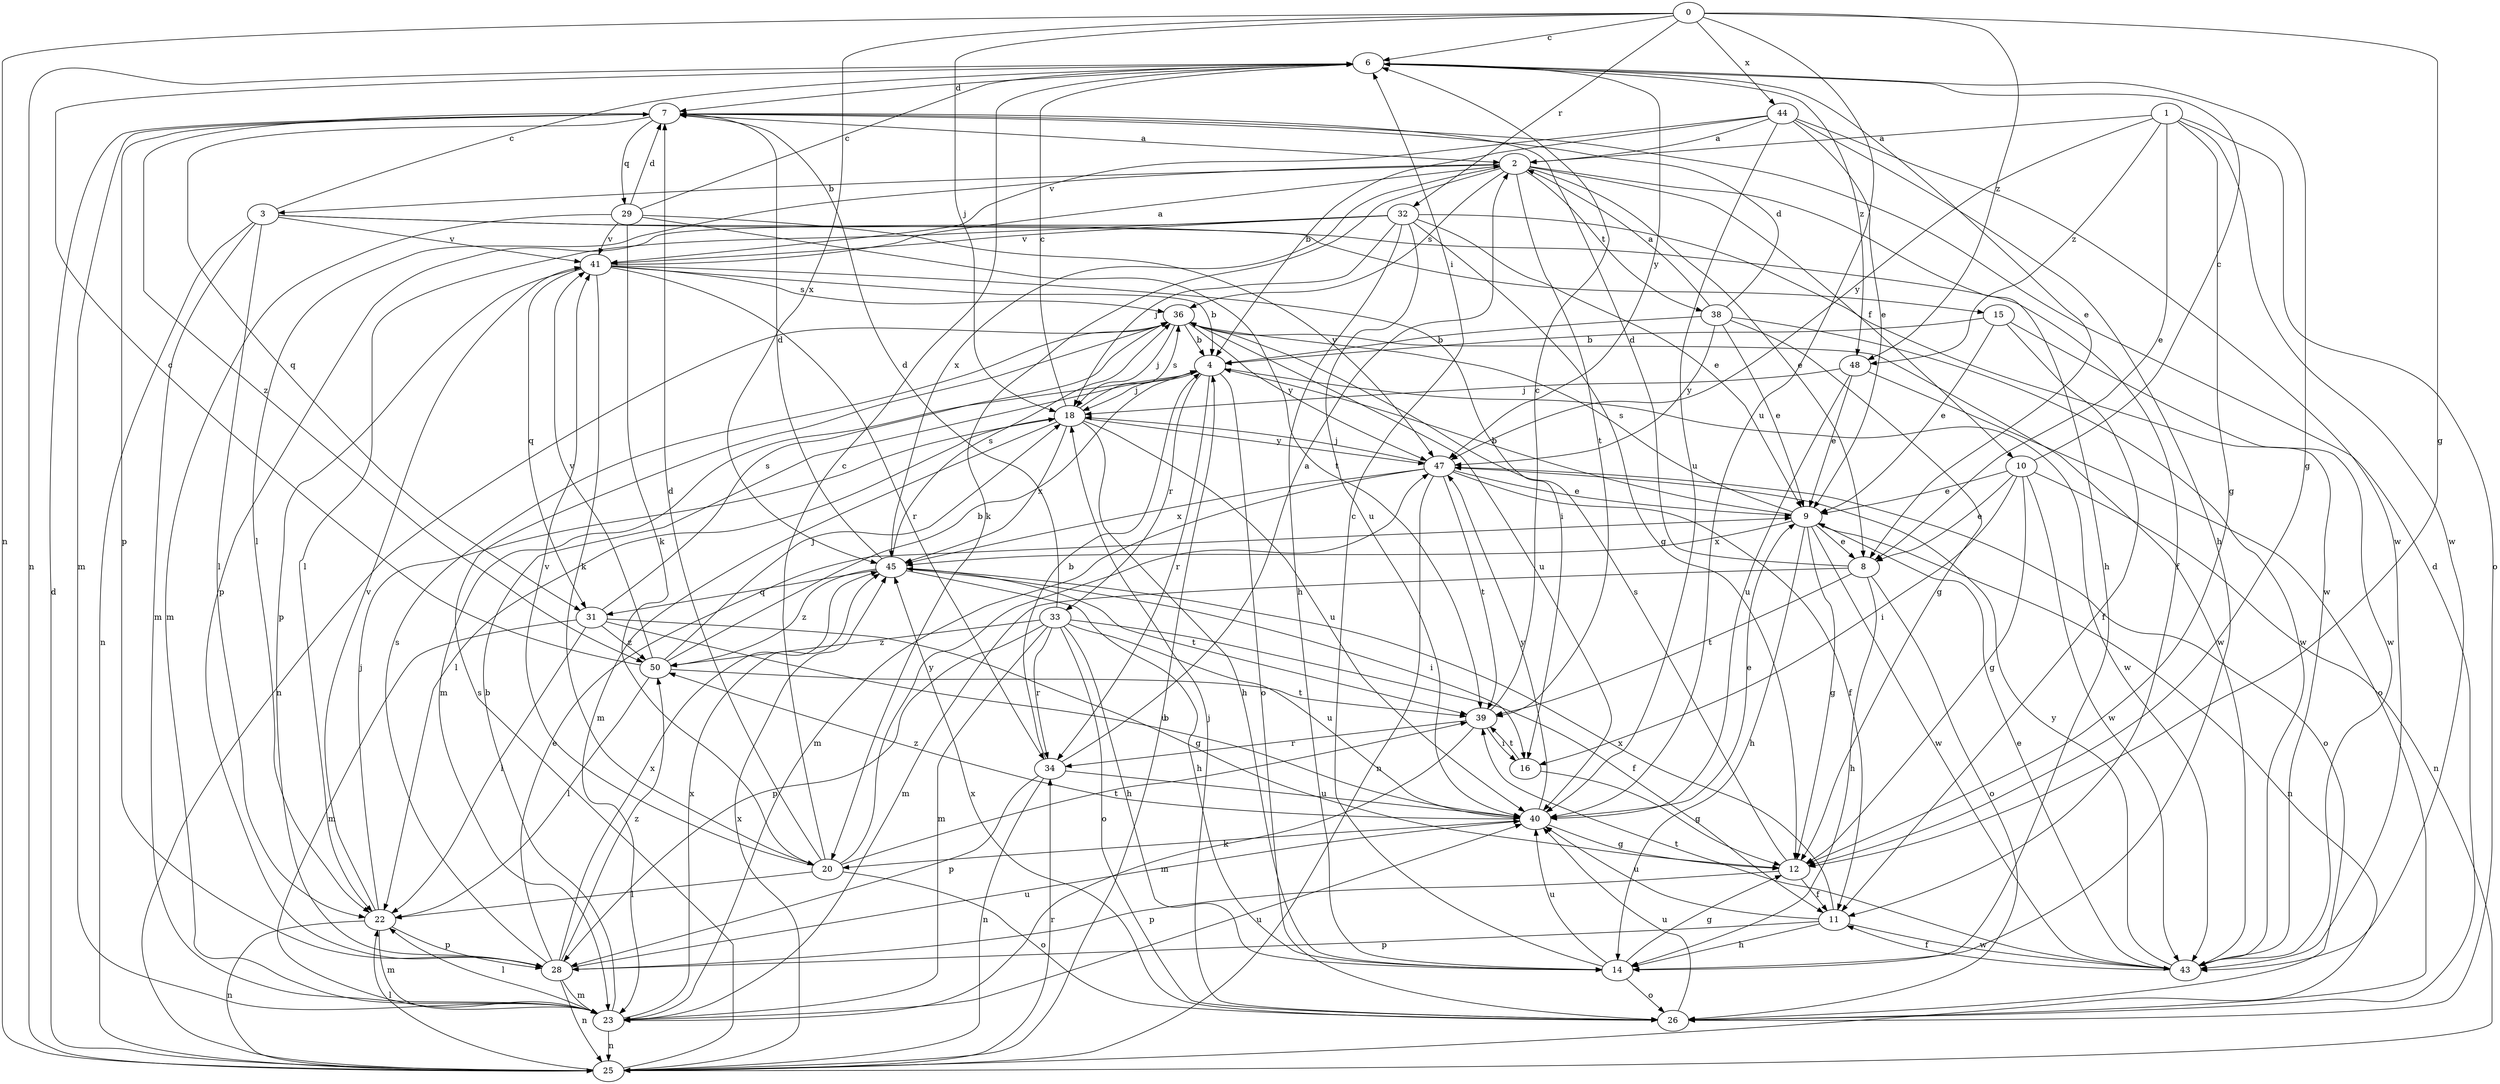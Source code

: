strict digraph  {
0;
1;
2;
3;
4;
6;
7;
8;
9;
10;
11;
12;
14;
15;
16;
18;
20;
22;
23;
25;
26;
28;
29;
31;
32;
33;
34;
36;
38;
39;
40;
41;
43;
44;
45;
47;
48;
50;
0 -> 6  [label=c];
0 -> 12  [label=g];
0 -> 18  [label=j];
0 -> 25  [label=n];
0 -> 32  [label=r];
0 -> 40  [label=u];
0 -> 44  [label=x];
0 -> 45  [label=x];
0 -> 48  [label=z];
1 -> 2  [label=a];
1 -> 8  [label=e];
1 -> 12  [label=g];
1 -> 26  [label=o];
1 -> 43  [label=w];
1 -> 47  [label=y];
1 -> 48  [label=z];
2 -> 3  [label=b];
2 -> 8  [label=e];
2 -> 10  [label=f];
2 -> 14  [label=h];
2 -> 20  [label=k];
2 -> 22  [label=l];
2 -> 36  [label=s];
2 -> 38  [label=t];
2 -> 39  [label=t];
2 -> 45  [label=x];
3 -> 6  [label=c];
3 -> 11  [label=f];
3 -> 15  [label=i];
3 -> 22  [label=l];
3 -> 23  [label=m];
3 -> 25  [label=n];
3 -> 41  [label=v];
4 -> 18  [label=j];
4 -> 23  [label=m];
4 -> 26  [label=o];
4 -> 33  [label=r];
4 -> 34  [label=r];
4 -> 43  [label=w];
6 -> 7  [label=d];
6 -> 8  [label=e];
6 -> 12  [label=g];
6 -> 25  [label=n];
6 -> 47  [label=y];
6 -> 48  [label=z];
7 -> 2  [label=a];
7 -> 23  [label=m];
7 -> 28  [label=p];
7 -> 29  [label=q];
7 -> 31  [label=q];
7 -> 50  [label=z];
8 -> 7  [label=d];
8 -> 14  [label=h];
8 -> 23  [label=m];
8 -> 26  [label=o];
8 -> 39  [label=t];
9 -> 4  [label=b];
9 -> 8  [label=e];
9 -> 12  [label=g];
9 -> 14  [label=h];
9 -> 25  [label=n];
9 -> 36  [label=s];
9 -> 43  [label=w];
9 -> 45  [label=x];
10 -> 6  [label=c];
10 -> 8  [label=e];
10 -> 9  [label=e];
10 -> 12  [label=g];
10 -> 16  [label=i];
10 -> 25  [label=n];
10 -> 43  [label=w];
11 -> 14  [label=h];
11 -> 28  [label=p];
11 -> 40  [label=u];
11 -> 43  [label=w];
11 -> 45  [label=x];
12 -> 11  [label=f];
12 -> 28  [label=p];
12 -> 36  [label=s];
14 -> 6  [label=c];
14 -> 12  [label=g];
14 -> 26  [label=o];
14 -> 40  [label=u];
15 -> 4  [label=b];
15 -> 9  [label=e];
15 -> 11  [label=f];
15 -> 43  [label=w];
16 -> 12  [label=g];
16 -> 39  [label=t];
18 -> 6  [label=c];
18 -> 14  [label=h];
18 -> 22  [label=l];
18 -> 23  [label=m];
18 -> 36  [label=s];
18 -> 40  [label=u];
18 -> 45  [label=x];
18 -> 47  [label=y];
20 -> 6  [label=c];
20 -> 7  [label=d];
20 -> 22  [label=l];
20 -> 26  [label=o];
20 -> 39  [label=t];
20 -> 41  [label=v];
20 -> 47  [label=y];
22 -> 18  [label=j];
22 -> 23  [label=m];
22 -> 25  [label=n];
22 -> 28  [label=p];
22 -> 41  [label=v];
23 -> 4  [label=b];
23 -> 22  [label=l];
23 -> 25  [label=n];
23 -> 40  [label=u];
23 -> 45  [label=x];
25 -> 4  [label=b];
25 -> 7  [label=d];
25 -> 22  [label=l];
25 -> 34  [label=r];
25 -> 36  [label=s];
25 -> 45  [label=x];
26 -> 7  [label=d];
26 -> 18  [label=j];
26 -> 40  [label=u];
26 -> 45  [label=x];
28 -> 9  [label=e];
28 -> 23  [label=m];
28 -> 25  [label=n];
28 -> 36  [label=s];
28 -> 40  [label=u];
28 -> 45  [label=x];
28 -> 50  [label=z];
29 -> 6  [label=c];
29 -> 7  [label=d];
29 -> 20  [label=k];
29 -> 23  [label=m];
29 -> 39  [label=t];
29 -> 41  [label=v];
29 -> 47  [label=y];
31 -> 12  [label=g];
31 -> 22  [label=l];
31 -> 23  [label=m];
31 -> 36  [label=s];
31 -> 40  [label=u];
31 -> 50  [label=z];
32 -> 9  [label=e];
32 -> 12  [label=g];
32 -> 14  [label=h];
32 -> 18  [label=j];
32 -> 22  [label=l];
32 -> 28  [label=p];
32 -> 40  [label=u];
32 -> 41  [label=v];
32 -> 43  [label=w];
33 -> 7  [label=d];
33 -> 11  [label=f];
33 -> 14  [label=h];
33 -> 23  [label=m];
33 -> 26  [label=o];
33 -> 28  [label=p];
33 -> 34  [label=r];
33 -> 40  [label=u];
33 -> 50  [label=z];
34 -> 2  [label=a];
34 -> 4  [label=b];
34 -> 25  [label=n];
34 -> 28  [label=p];
34 -> 40  [label=u];
36 -> 4  [label=b];
36 -> 18  [label=j];
36 -> 25  [label=n];
36 -> 40  [label=u];
36 -> 43  [label=w];
36 -> 47  [label=y];
38 -> 2  [label=a];
38 -> 4  [label=b];
38 -> 7  [label=d];
38 -> 9  [label=e];
38 -> 12  [label=g];
38 -> 43  [label=w];
38 -> 47  [label=y];
39 -> 6  [label=c];
39 -> 16  [label=i];
39 -> 23  [label=m];
39 -> 34  [label=r];
40 -> 9  [label=e];
40 -> 12  [label=g];
40 -> 20  [label=k];
40 -> 47  [label=y];
40 -> 50  [label=z];
41 -> 2  [label=a];
41 -> 4  [label=b];
41 -> 16  [label=i];
41 -> 20  [label=k];
41 -> 28  [label=p];
41 -> 31  [label=q];
41 -> 34  [label=r];
41 -> 36  [label=s];
43 -> 9  [label=e];
43 -> 11  [label=f];
43 -> 39  [label=t];
43 -> 47  [label=y];
44 -> 2  [label=a];
44 -> 4  [label=b];
44 -> 9  [label=e];
44 -> 14  [label=h];
44 -> 40  [label=u];
44 -> 41  [label=v];
44 -> 43  [label=w];
45 -> 7  [label=d];
45 -> 14  [label=h];
45 -> 16  [label=i];
45 -> 31  [label=q];
45 -> 36  [label=s];
45 -> 39  [label=t];
45 -> 50  [label=z];
47 -> 9  [label=e];
47 -> 11  [label=f];
47 -> 18  [label=j];
47 -> 23  [label=m];
47 -> 25  [label=n];
47 -> 26  [label=o];
47 -> 39  [label=t];
47 -> 45  [label=x];
48 -> 9  [label=e];
48 -> 18  [label=j];
48 -> 26  [label=o];
48 -> 40  [label=u];
50 -> 4  [label=b];
50 -> 6  [label=c];
50 -> 18  [label=j];
50 -> 22  [label=l];
50 -> 39  [label=t];
50 -> 41  [label=v];
}
